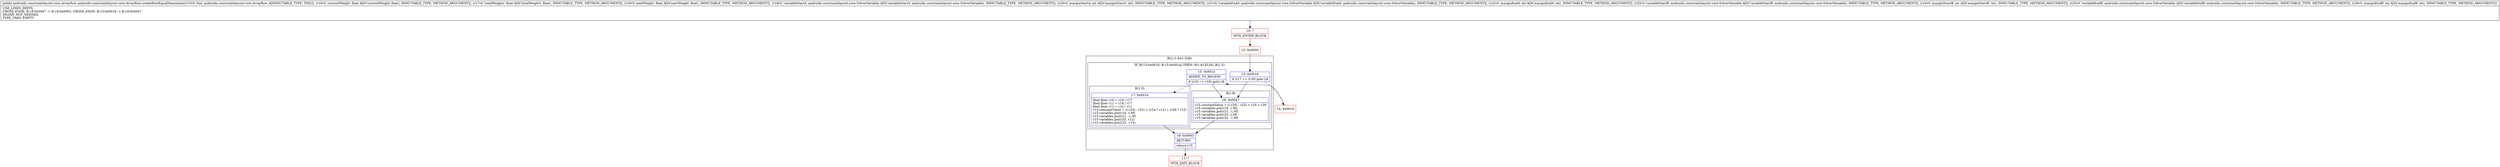 digraph "CFG forandroidx.constraintlayout.core.ArrayRow.createRowEqualDimension(FFFLandroidx\/constraintlayout\/core\/SolverVariable;ILandroidx\/constraintlayout\/core\/SolverVariable;ILandroidx\/constraintlayout\/core\/SolverVariable;ILandroidx\/constraintlayout\/core\/SolverVariable;I)Landroidx\/constraintlayout\/core\/ArrayRow;" {
subgraph cluster_Region_1225951360 {
label = "R(2:(1:8)(1:5)|6)";
node [shape=record,color=blue];
subgraph cluster_IfRegion_137554930 {
label = "IF [B:13:0x0016, B:15:0x001a] THEN: R(1:8) ELSE: R(1:5)";
node [shape=record,color=blue];
Node_13 [shape=record,label="{13\:\ 0x0016|if (r17 == 0.0f) goto L8\l}"];
Node_15 [shape=record,label="{15\:\ 0x001a|ADDED_TO_REGION\l|if (r16 == r18) goto L8\l}"];
subgraph cluster_Region_306456648 {
label = "R(1:8)";
node [shape=record,color=blue];
Node_18 [shape=record,label="{18\:\ 0x0047|r15.constantValue = ((\-r20) \- r22) + r24 + r26\lr15.variables.put(r19, 1.0f)\lr15.variables.put(r21, \-1.0f)\lr15.variables.put(r25, 1.0f)\lr15.variables.put(r23, \-1.0f)\l}"];
}
subgraph cluster_Region_1470537410 {
label = "R(1:5)";
node [shape=record,color=blue];
Node_17 [shape=record,label="{17\:\ 0x001d|float float r10 = r16 \/ r17\lfloat float r11 = r18 \/ r17\lfloat float r12 = r10 \/ r11\lr15.constantValue = ((\-r20) \- r22) + (r24 * r12) + (r26 * r12)\lr15.variables.put(r19, 1.0f)\lr15.variables.put(r21, \-1.0f)\lr15.variables.put(r25, r12)\lr15.variables.put(r23, \-r12)\l}"];
}
}
Node_19 [shape=record,label="{19\:\ 0x0063|RETURN\l|return r15\l}"];
}
Node_10 [shape=record,color=red,label="{10\:\ ?|MTH_ENTER_BLOCK\l}"];
Node_12 [shape=record,color=red,label="{12\:\ 0x0000}"];
Node_14 [shape=record,color=red,label="{14\:\ 0x0018}"];
Node_11 [shape=record,color=red,label="{11\:\ ?|MTH_EXIT_BLOCK\l}"];
MethodNode[shape=record,label="{public androidx.constraintlayout.core.ArrayRow androidx.constraintlayout.core.ArrayRow.createRowEqualDimension((r15v0 'this' androidx.constraintlayout.core.ArrayRow A[IMMUTABLE_TYPE, THIS]), (r16v0 'currentWeight' float A[D('currentWeight' float), IMMUTABLE_TYPE, METHOD_ARGUMENT]), (r17v0 'totalWeights' float A[D('totalWeights' float), IMMUTABLE_TYPE, METHOD_ARGUMENT]), (r18v0 'nextWeight' float A[D('nextWeight' float), IMMUTABLE_TYPE, METHOD_ARGUMENT]), (r19v0 'variableStartA' androidx.constraintlayout.core.SolverVariable A[D('variableStartA' androidx.constraintlayout.core.SolverVariable), IMMUTABLE_TYPE, METHOD_ARGUMENT]), (r20v0 'marginStartA' int A[D('marginStartA' int), IMMUTABLE_TYPE, METHOD_ARGUMENT]), (r21v0 'variableEndA' androidx.constraintlayout.core.SolverVariable A[D('variableEndA' androidx.constraintlayout.core.SolverVariable), IMMUTABLE_TYPE, METHOD_ARGUMENT]), (r22v0 'marginEndA' int A[D('marginEndA' int), IMMUTABLE_TYPE, METHOD_ARGUMENT]), (r23v0 'variableStartB' androidx.constraintlayout.core.SolverVariable A[D('variableStartB' androidx.constraintlayout.core.SolverVariable), IMMUTABLE_TYPE, METHOD_ARGUMENT]), (r24v0 'marginStartB' int A[D('marginStartB' int), IMMUTABLE_TYPE, METHOD_ARGUMENT]), (r25v0 'variableEndB' androidx.constraintlayout.core.SolverVariable A[D('variableEndB' androidx.constraintlayout.core.SolverVariable), IMMUTABLE_TYPE, METHOD_ARGUMENT]), (r26v0 'marginEndB' int A[D('marginEndB' int), IMMUTABLE_TYPE, METHOD_ARGUMENT]))  | USE_LINES_HINTS\lCROSS_EDGE: B:18:0x0047 \-\> B:19:0x0063, CROSS_EDGE: B:13:0x0016 \-\> B:18:0x0047\lINLINE_NOT_NEEDED\lTYPE_VARS: EMPTY\l}"];
MethodNode -> Node_10;Node_13 -> Node_14[style=dashed];
Node_13 -> Node_18;
Node_15 -> Node_17[style=dashed];
Node_15 -> Node_18;
Node_18 -> Node_19;
Node_17 -> Node_19;
Node_19 -> Node_11;
Node_10 -> Node_12;
Node_12 -> Node_13;
Node_14 -> Node_15;
}

